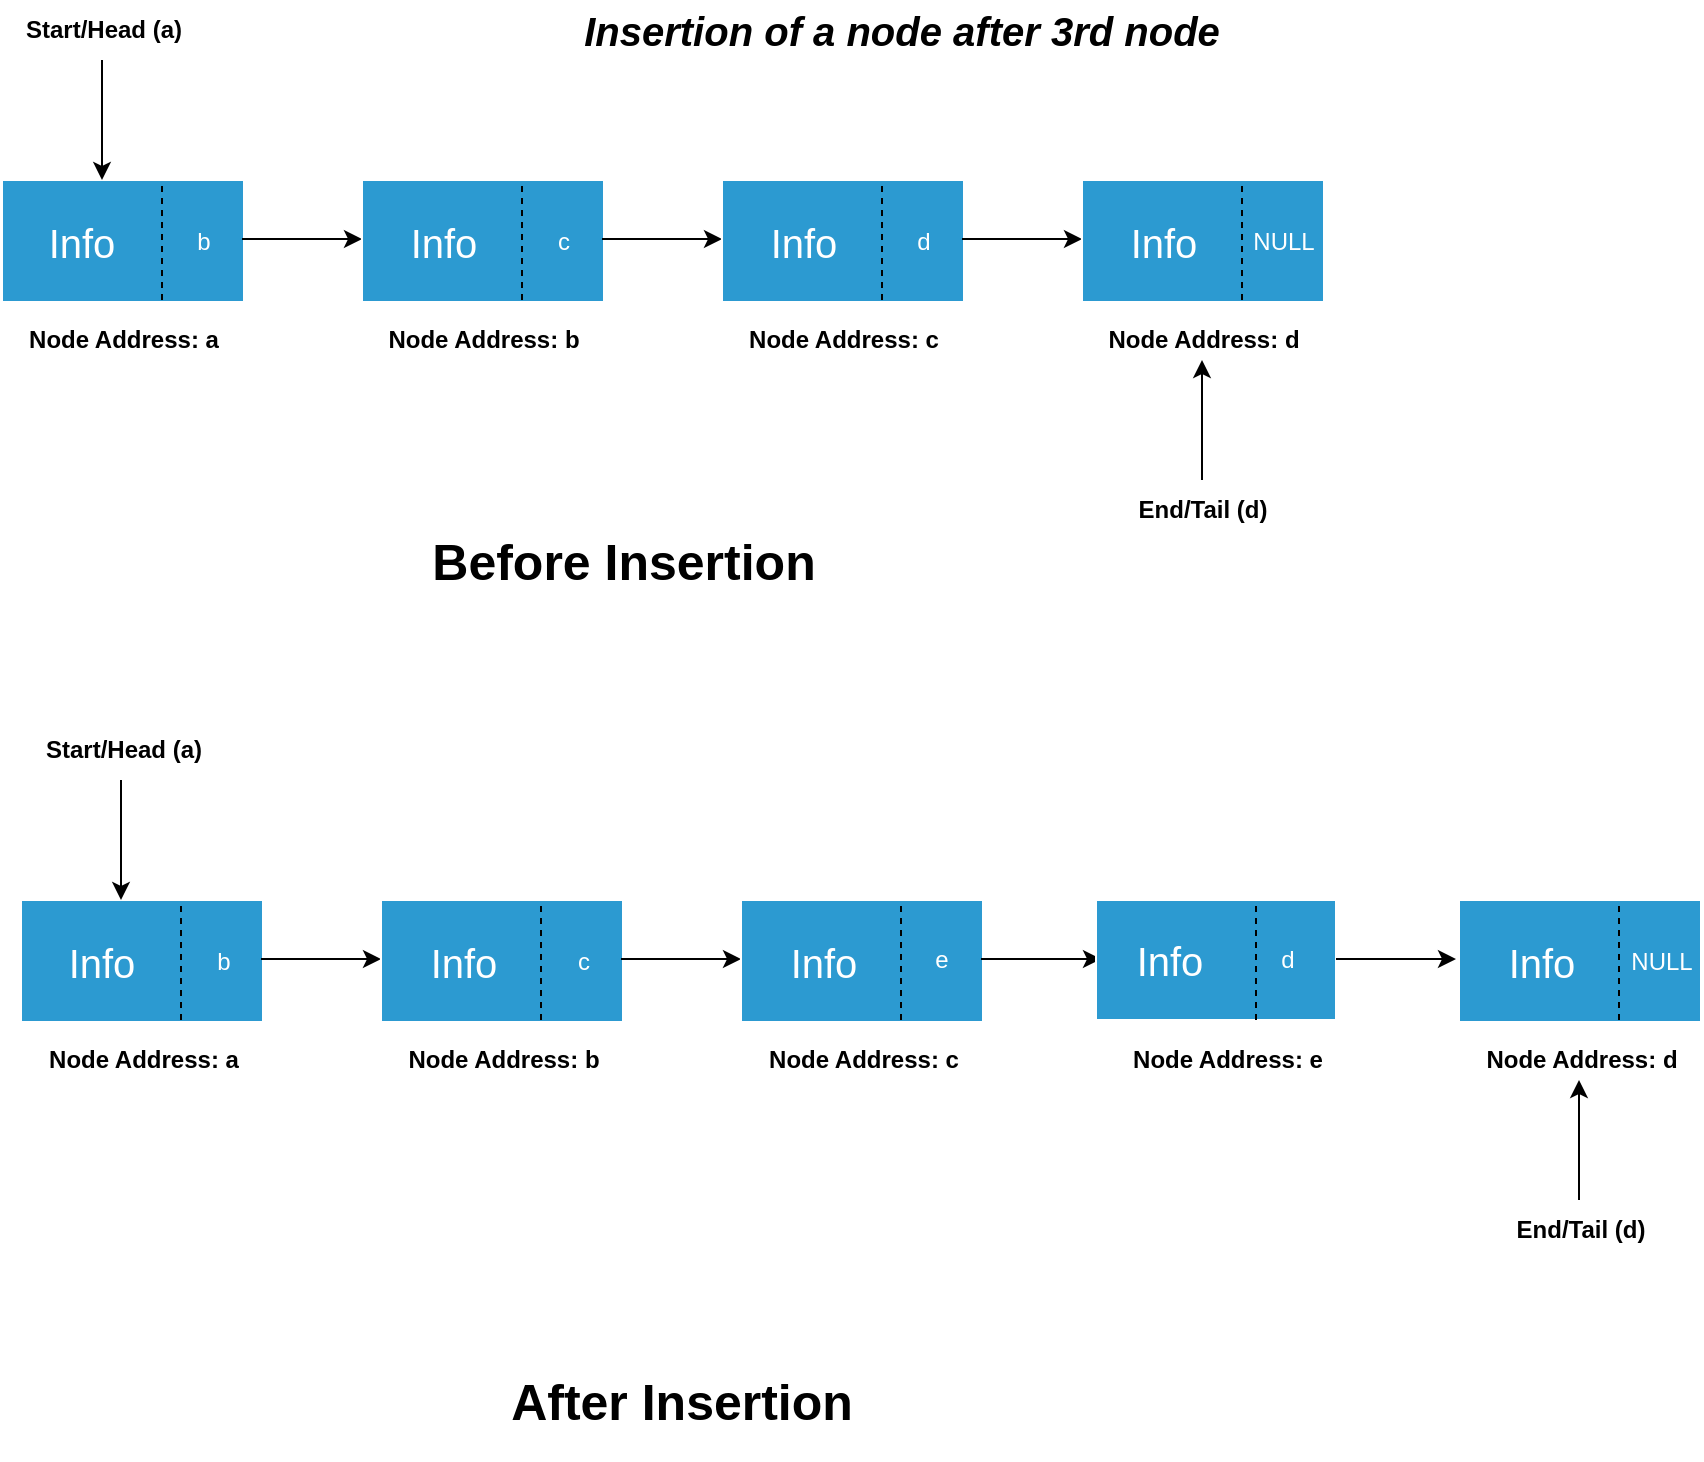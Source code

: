 <mxfile version="10.8.2"><diagram id="g8YkBZOKxTIBuJM_3t6r" name="Page-1"><mxGraphModel dx="840" dy="464" grid="1" gridSize="10" guides="1" tooltips="1" connect="1" arrows="1" fold="1" page="1" pageScale="1" pageWidth="1169" pageHeight="827" math="0" shadow="0"><root><mxCell id="0"/><mxCell id="1" parent="0"/><mxCell id="1QcX2ImDqXxIAtqHWWny-1" value="" style="rounded=0;whiteSpace=wrap;html=1;fillColor=#2C9AD1;strokeColor=#FFFFFF;" vertex="1" parent="1"><mxGeometry x="20" y="90" width="121" height="61" as="geometry"/></mxCell><mxCell id="1QcX2ImDqXxIAtqHWWny-2" value="" style="endArrow=classic;html=1;" edge="1" parent="1"><mxGeometry width="50" height="50" relative="1" as="geometry"><mxPoint x="140" y="119.5" as="sourcePoint"/><mxPoint x="200" y="119.5" as="targetPoint"/><Array as="points"/></mxGeometry></mxCell><mxCell id="1QcX2ImDqXxIAtqHWWny-3" value="" style="endArrow=none;dashed=1;html=1;" edge="1" parent="1"><mxGeometry width="50" height="50" relative="1" as="geometry"><mxPoint x="100" y="150" as="sourcePoint"/><mxPoint x="100" y="90" as="targetPoint"/></mxGeometry></mxCell><mxCell id="1QcX2ImDqXxIAtqHWWny-4" value="" style="rounded=0;whiteSpace=wrap;html=1;fillColor=#2C9AD1;strokeColor=#FFFFFF;" vertex="1" parent="1"><mxGeometry x="200" y="90" width="121" height="61" as="geometry"/></mxCell><mxCell id="1QcX2ImDqXxIAtqHWWny-5" value="" style="endArrow=classic;html=1;" edge="1" parent="1"><mxGeometry width="50" height="50" relative="1" as="geometry"><mxPoint x="320" y="119.5" as="sourcePoint"/><mxPoint x="380" y="119.5" as="targetPoint"/><Array as="points"/></mxGeometry></mxCell><mxCell id="1QcX2ImDqXxIAtqHWWny-6" value="" style="endArrow=none;dashed=1;html=1;" edge="1" parent="1"><mxGeometry width="50" height="50" relative="1" as="geometry"><mxPoint x="280" y="150" as="sourcePoint"/><mxPoint x="280" y="90" as="targetPoint"/></mxGeometry></mxCell><mxCell id="1QcX2ImDqXxIAtqHWWny-7" value="" style="rounded=0;whiteSpace=wrap;html=1;fillColor=#2C9AD1;strokeColor=#FFFFFF;" vertex="1" parent="1"><mxGeometry x="380" y="90" width="121" height="61" as="geometry"/></mxCell><mxCell id="1QcX2ImDqXxIAtqHWWny-8" value="" style="endArrow=classic;html=1;" edge="1" parent="1"><mxGeometry width="50" height="50" relative="1" as="geometry"><mxPoint x="500" y="119.5" as="sourcePoint"/><mxPoint x="560" y="119.5" as="targetPoint"/><Array as="points"/></mxGeometry></mxCell><mxCell id="1QcX2ImDqXxIAtqHWWny-9" value="" style="endArrow=none;dashed=1;html=1;" edge="1" parent="1"><mxGeometry width="50" height="50" relative="1" as="geometry"><mxPoint x="460" y="150" as="sourcePoint"/><mxPoint x="460" y="90" as="targetPoint"/></mxGeometry></mxCell><mxCell id="1QcX2ImDqXxIAtqHWWny-10" value="" style="rounded=0;whiteSpace=wrap;html=1;fillColor=#2C9AD1;strokeColor=#FFFFFF;" vertex="1" parent="1"><mxGeometry x="560" y="90" width="121" height="61" as="geometry"/></mxCell><mxCell id="1QcX2ImDqXxIAtqHWWny-11" value="" style="endArrow=none;dashed=1;html=1;" edge="1" parent="1"><mxGeometry width="50" height="50" relative="1" as="geometry"><mxPoint x="640" y="150" as="sourcePoint"/><mxPoint x="640" y="90" as="targetPoint"/></mxGeometry></mxCell><mxCell id="1QcX2ImDqXxIAtqHWWny-12" value="" style="endArrow=classic;html=1;" edge="1" parent="1"><mxGeometry width="50" height="50" relative="1" as="geometry"><mxPoint x="70" y="30" as="sourcePoint"/><mxPoint x="70" y="90" as="targetPoint"/></mxGeometry></mxCell><mxCell id="1QcX2ImDqXxIAtqHWWny-13" value="Start/Head (a)" style="text;html=1;strokeColor=none;fillColor=none;align=center;verticalAlign=middle;whiteSpace=wrap;rounded=0;fontStyle=1" vertex="1" parent="1"><mxGeometry x="21" width="100" height="30" as="geometry"/></mxCell><mxCell id="1QcX2ImDqXxIAtqHWWny-14" value="&lt;b&gt;End/Tail (d)&lt;/b&gt;" style="text;html=1;strokeColor=none;fillColor=none;align=center;verticalAlign=middle;whiteSpace=wrap;rounded=0;" vertex="1" parent="1"><mxGeometry x="578" y="240" width="85" height="30" as="geometry"/></mxCell><mxCell id="1QcX2ImDqXxIAtqHWWny-15" value="NULL" style="text;html=1;strokeColor=none;fillColor=none;align=center;verticalAlign=middle;whiteSpace=wrap;rounded=0;fontColor=#FFFFFF;" vertex="1" parent="1"><mxGeometry x="641" y="111" width="40" height="20" as="geometry"/></mxCell><object label="Node Address: a" id="1QcX2ImDqXxIAtqHWWny-16"><mxCell style="text;html=1;strokeColor=none;fillColor=none;align=center;verticalAlign=middle;whiteSpace=wrap;rounded=0;fontStyle=1" vertex="1" parent="1"><mxGeometry x="26" y="160" width="110" height="20" as="geometry"/></mxCell></object><object label="Node Address: b" id="1QcX2ImDqXxIAtqHWWny-17"><mxCell style="text;html=1;strokeColor=none;fillColor=none;align=center;verticalAlign=middle;whiteSpace=wrap;rounded=0;fontStyle=1" vertex="1" parent="1"><mxGeometry x="206" y="160" width="110" height="20" as="geometry"/></mxCell></object><object label="Node Address: c" id="1QcX2ImDqXxIAtqHWWny-18"><mxCell style="text;html=1;strokeColor=none;fillColor=none;align=center;verticalAlign=middle;whiteSpace=wrap;rounded=0;fontStyle=1" vertex="1" parent="1"><mxGeometry x="386" y="160" width="110" height="20" as="geometry"/></mxCell></object><object label="Node Address: d" id="1QcX2ImDqXxIAtqHWWny-19"><mxCell style="text;html=1;strokeColor=none;fillColor=none;align=center;verticalAlign=middle;whiteSpace=wrap;rounded=0;fontStyle=1" vertex="1" parent="1"><mxGeometry x="566" y="160" width="110" height="20" as="geometry"/></mxCell></object><mxCell id="1QcX2ImDqXxIAtqHWWny-20" value="" style="endArrow=classic;html=1;" edge="1" parent="1"><mxGeometry width="50" height="50" relative="1" as="geometry"><mxPoint x="620" y="240" as="sourcePoint"/><mxPoint x="620" y="180" as="targetPoint"/></mxGeometry></mxCell><mxCell id="1QcX2ImDqXxIAtqHWWny-21" value="b" style="text;html=1;strokeColor=none;fillColor=none;align=center;verticalAlign=middle;whiteSpace=wrap;rounded=0;fontColor=#FFFFFF;" vertex="1" parent="1"><mxGeometry x="101" y="110.5" width="40" height="20" as="geometry"/></mxCell><mxCell id="1QcX2ImDqXxIAtqHWWny-22" value="c" style="text;html=1;strokeColor=none;fillColor=none;align=center;verticalAlign=middle;whiteSpace=wrap;rounded=0;fontColor=#FFFFFF;" vertex="1" parent="1"><mxGeometry x="281" y="110.5" width="40" height="20" as="geometry"/></mxCell><mxCell id="1QcX2ImDqXxIAtqHWWny-23" value="d" style="text;html=1;strokeColor=none;fillColor=none;align=center;verticalAlign=middle;whiteSpace=wrap;rounded=0;fontColor=#FFFFFF;" vertex="1" parent="1"><mxGeometry x="461" y="110.5" width="40" height="20" as="geometry"/></mxCell><mxCell id="1QcX2ImDqXxIAtqHWWny-24" value="Info" style="text;html=1;strokeColor=none;fillColor=none;align=center;verticalAlign=middle;whiteSpace=wrap;rounded=0;fontSize=20;fontColor=#FFFFFF;" vertex="1" parent="1"><mxGeometry x="40" y="110.5" width="40" height="20" as="geometry"/></mxCell><mxCell id="1QcX2ImDqXxIAtqHWWny-25" value="Info" style="text;html=1;strokeColor=none;fillColor=none;align=center;verticalAlign=middle;whiteSpace=wrap;rounded=0;fontSize=20;fontColor=#FFFFFF;" vertex="1" parent="1"><mxGeometry x="221" y="111" width="40" height="20" as="geometry"/></mxCell><mxCell id="1QcX2ImDqXxIAtqHWWny-26" value="Info" style="text;html=1;strokeColor=none;fillColor=none;align=center;verticalAlign=middle;whiteSpace=wrap;rounded=0;fontSize=20;fontColor=#FFFFFF;" vertex="1" parent="1"><mxGeometry x="401" y="111" width="40" height="20" as="geometry"/></mxCell><mxCell id="1QcX2ImDqXxIAtqHWWny-27" value="Info" style="text;html=1;strokeColor=none;fillColor=none;align=center;verticalAlign=middle;whiteSpace=wrap;rounded=0;fontSize=20;fontColor=#FFFFFF;" vertex="1" parent="1"><mxGeometry x="581" y="111" width="40" height="20" as="geometry"/></mxCell><mxCell id="1QcX2ImDqXxIAtqHWWny-28" value="" style="rounded=0;whiteSpace=wrap;html=1;fillColor=#2C9AD1;strokeColor=#FFFFFF;" vertex="1" parent="1"><mxGeometry x="29.5" y="450" width="121" height="61" as="geometry"/></mxCell><mxCell id="1QcX2ImDqXxIAtqHWWny-29" value="" style="endArrow=classic;html=1;" edge="1" parent="1"><mxGeometry width="50" height="50" relative="1" as="geometry"><mxPoint x="149.5" y="479.5" as="sourcePoint"/><mxPoint x="209.5" y="479.5" as="targetPoint"/><Array as="points"/></mxGeometry></mxCell><mxCell id="1QcX2ImDqXxIAtqHWWny-30" value="" style="endArrow=none;dashed=1;html=1;" edge="1" parent="1"><mxGeometry width="50" height="50" relative="1" as="geometry"><mxPoint x="109.5" y="510" as="sourcePoint"/><mxPoint x="109.5" y="450" as="targetPoint"/></mxGeometry></mxCell><mxCell id="1QcX2ImDqXxIAtqHWWny-31" value="" style="rounded=0;whiteSpace=wrap;html=1;fillColor=#2C9AD1;strokeColor=#FFFFFF;" vertex="1" parent="1"><mxGeometry x="209.5" y="450" width="121" height="61" as="geometry"/></mxCell><mxCell id="1QcX2ImDqXxIAtqHWWny-32" value="" style="endArrow=classic;html=1;" edge="1" parent="1"><mxGeometry width="50" height="50" relative="1" as="geometry"><mxPoint x="329.5" y="479.5" as="sourcePoint"/><mxPoint x="389.5" y="479.5" as="targetPoint"/><Array as="points"/></mxGeometry></mxCell><mxCell id="1QcX2ImDqXxIAtqHWWny-33" value="" style="endArrow=none;dashed=1;html=1;" edge="1" parent="1"><mxGeometry width="50" height="50" relative="1" as="geometry"><mxPoint x="289.5" y="510" as="sourcePoint"/><mxPoint x="289.5" y="450" as="targetPoint"/></mxGeometry></mxCell><mxCell id="1QcX2ImDqXxIAtqHWWny-34" value="" style="rounded=0;whiteSpace=wrap;html=1;fillColor=#2C9AD1;strokeColor=#FFFFFF;" vertex="1" parent="1"><mxGeometry x="389.5" y="450" width="121" height="61" as="geometry"/></mxCell><mxCell id="1QcX2ImDqXxIAtqHWWny-35" value="" style="endArrow=classic;html=1;" edge="1" parent="1"><mxGeometry width="50" height="50" relative="1" as="geometry"><mxPoint x="509.5" y="479.5" as="sourcePoint"/><mxPoint x="569.5" y="479.5" as="targetPoint"/><Array as="points"/></mxGeometry></mxCell><mxCell id="1QcX2ImDqXxIAtqHWWny-36" value="" style="endArrow=none;dashed=1;html=1;" edge="1" parent="1"><mxGeometry width="50" height="50" relative="1" as="geometry"><mxPoint x="469.5" y="510" as="sourcePoint"/><mxPoint x="469.5" y="450" as="targetPoint"/></mxGeometry></mxCell><mxCell id="1QcX2ImDqXxIAtqHWWny-37" value="" style="rounded=0;whiteSpace=wrap;html=1;fillColor=#2C9AD1;strokeColor=#FFFFFF;" vertex="1" parent="1"><mxGeometry x="748.5" y="450" width="121" height="61" as="geometry"/></mxCell><mxCell id="1QcX2ImDqXxIAtqHWWny-38" value="" style="endArrow=none;dashed=1;html=1;" edge="1" parent="1"><mxGeometry width="50" height="50" relative="1" as="geometry"><mxPoint x="828.5" y="510" as="sourcePoint"/><mxPoint x="828.5" y="450" as="targetPoint"/></mxGeometry></mxCell><mxCell id="1QcX2ImDqXxIAtqHWWny-39" value="" style="endArrow=classic;html=1;" edge="1" parent="1"><mxGeometry width="50" height="50" relative="1" as="geometry"><mxPoint x="79.5" y="390" as="sourcePoint"/><mxPoint x="79.5" y="450" as="targetPoint"/></mxGeometry></mxCell><mxCell id="1QcX2ImDqXxIAtqHWWny-40" value="Start/Head (a)" style="text;html=1;strokeColor=none;fillColor=none;align=center;verticalAlign=middle;whiteSpace=wrap;rounded=0;fontStyle=1" vertex="1" parent="1"><mxGeometry x="30.5" y="360" width="100" height="30" as="geometry"/></mxCell><mxCell id="1QcX2ImDqXxIAtqHWWny-41" value="&lt;b&gt;End/Tail (d)&lt;/b&gt;" style="text;html=1;strokeColor=none;fillColor=none;align=center;verticalAlign=middle;whiteSpace=wrap;rounded=0;" vertex="1" parent="1"><mxGeometry x="766.5" y="600" width="85" height="30" as="geometry"/></mxCell><mxCell id="1QcX2ImDqXxIAtqHWWny-42" value="NULL" style="text;html=1;strokeColor=none;fillColor=none;align=center;verticalAlign=middle;whiteSpace=wrap;rounded=0;fontColor=#FFFFFF;" vertex="1" parent="1"><mxGeometry x="829.5" y="471" width="40" height="20" as="geometry"/></mxCell><object label="Node Address: a" id="1QcX2ImDqXxIAtqHWWny-43"><mxCell style="text;html=1;strokeColor=none;fillColor=none;align=center;verticalAlign=middle;whiteSpace=wrap;rounded=0;fontStyle=1" vertex="1" parent="1"><mxGeometry x="35.5" y="520" width="110" height="20" as="geometry"/></mxCell></object><object label="Node Address: b" id="1QcX2ImDqXxIAtqHWWny-44"><mxCell style="text;html=1;strokeColor=none;fillColor=none;align=center;verticalAlign=middle;whiteSpace=wrap;rounded=0;fontStyle=1" vertex="1" parent="1"><mxGeometry x="215.5" y="520" width="110" height="20" as="geometry"/></mxCell></object><object label="Node Address: c" id="1QcX2ImDqXxIAtqHWWny-45"><mxCell style="text;html=1;strokeColor=none;fillColor=none;align=center;verticalAlign=middle;whiteSpace=wrap;rounded=0;fontStyle=1" vertex="1" parent="1"><mxGeometry x="395.5" y="520" width="110" height="20" as="geometry"/></mxCell></object><object label="Node Address: d" id="1QcX2ImDqXxIAtqHWWny-46"><mxCell style="text;html=1;strokeColor=none;fillColor=none;align=center;verticalAlign=middle;whiteSpace=wrap;rounded=0;fontStyle=1" vertex="1" parent="1"><mxGeometry x="754.5" y="520" width="110" height="20" as="geometry"/></mxCell></object><mxCell id="1QcX2ImDqXxIAtqHWWny-47" value="" style="endArrow=classic;html=1;" edge="1" parent="1"><mxGeometry width="50" height="50" relative="1" as="geometry"><mxPoint x="808.5" y="600" as="sourcePoint"/><mxPoint x="808.5" y="540" as="targetPoint"/></mxGeometry></mxCell><mxCell id="1QcX2ImDqXxIAtqHWWny-48" value="b" style="text;html=1;strokeColor=none;fillColor=none;align=center;verticalAlign=middle;whiteSpace=wrap;rounded=0;fontColor=#FFFFFF;" vertex="1" parent="1"><mxGeometry x="110.5" y="470.5" width="40" height="20" as="geometry"/></mxCell><mxCell id="1QcX2ImDqXxIAtqHWWny-49" value="c" style="text;html=1;strokeColor=none;fillColor=none;align=center;verticalAlign=middle;whiteSpace=wrap;rounded=0;fontColor=#FFFFFF;" vertex="1" parent="1"><mxGeometry x="290.5" y="470.5" width="40" height="20" as="geometry"/></mxCell><mxCell id="1QcX2ImDqXxIAtqHWWny-51" value="Info" style="text;html=1;strokeColor=none;fillColor=none;align=center;verticalAlign=middle;whiteSpace=wrap;rounded=0;fontSize=20;fontColor=#FFFFFF;" vertex="1" parent="1"><mxGeometry x="49.5" y="470.5" width="40" height="20" as="geometry"/></mxCell><mxCell id="1QcX2ImDqXxIAtqHWWny-52" value="Info" style="text;html=1;strokeColor=none;fillColor=none;align=center;verticalAlign=middle;whiteSpace=wrap;rounded=0;fontSize=20;fontColor=#FFFFFF;" vertex="1" parent="1"><mxGeometry x="230.5" y="471" width="40" height="20" as="geometry"/></mxCell><mxCell id="1QcX2ImDqXxIAtqHWWny-53" value="Info" style="text;html=1;strokeColor=none;fillColor=none;align=center;verticalAlign=middle;whiteSpace=wrap;rounded=0;fontSize=20;fontColor=#FFFFFF;" vertex="1" parent="1"><mxGeometry x="410.5" y="471" width="40" height="20" as="geometry"/></mxCell><mxCell id="1QcX2ImDqXxIAtqHWWny-54" value="Info" style="text;html=1;strokeColor=none;fillColor=none;align=center;verticalAlign=middle;whiteSpace=wrap;rounded=0;fontSize=20;fontColor=#FFFFFF;" vertex="1" parent="1"><mxGeometry x="769.5" y="471" width="40" height="20" as="geometry"/></mxCell><mxCell id="1QcX2ImDqXxIAtqHWWny-55" value="Before Insertion" style="text;html=1;strokeColor=none;fillColor=none;align=center;verticalAlign=middle;whiteSpace=wrap;rounded=0;fontSize=25;fontStyle=1" vertex="1" parent="1"><mxGeometry x="221" y="250" width="220" height="60" as="geometry"/></mxCell><mxCell id="1QcX2ImDqXxIAtqHWWny-56" value="After Insertion" style="text;html=1;strokeColor=none;fillColor=none;align=center;verticalAlign=middle;whiteSpace=wrap;rounded=0;fontSize=25;fontStyle=1" vertex="1" parent="1"><mxGeometry x="250" y="670" width="220" height="60" as="geometry"/></mxCell><mxCell id="1QcX2ImDqXxIAtqHWWny-57" value="" style="rounded=0;whiteSpace=wrap;html=1;fillColor=#2C9AD1;strokeColor=#FFFFFF;" vertex="1" parent="1"><mxGeometry x="567" y="450" width="120" height="60" as="geometry"/></mxCell><mxCell id="1QcX2ImDqXxIAtqHWWny-58" value="" style="endArrow=classic;html=1;" edge="1" parent="1"><mxGeometry width="50" height="50" relative="1" as="geometry"><mxPoint x="687" y="479.5" as="sourcePoint"/><mxPoint x="747" y="479.5" as="targetPoint"/><Array as="points"/></mxGeometry></mxCell><mxCell id="1QcX2ImDqXxIAtqHWWny-59" value="" style="endArrow=none;dashed=1;html=1;" edge="1" parent="1"><mxGeometry width="50" height="50" relative="1" as="geometry"><mxPoint x="647" y="510" as="sourcePoint"/><mxPoint x="647" y="450" as="targetPoint"/></mxGeometry></mxCell><mxCell id="1QcX2ImDqXxIAtqHWWny-60" value="Info" style="text;html=1;strokeColor=none;fillColor=none;align=center;verticalAlign=middle;whiteSpace=wrap;rounded=0;fontSize=20;fontColor=#FFFFFF;" vertex="1" parent="1"><mxGeometry x="584" y="470" width="40" height="20" as="geometry"/></mxCell><mxCell id="1QcX2ImDqXxIAtqHWWny-50" value="d" style="text;html=1;strokeColor=none;fillColor=none;align=center;verticalAlign=middle;whiteSpace=wrap;rounded=0;fontColor=#FFFFFF;" vertex="1" parent="1"><mxGeometry x="643" y="470" width="40" height="20" as="geometry"/></mxCell><mxCell id="1QcX2ImDqXxIAtqHWWny-61" value="e" style="text;html=1;strokeColor=none;fillColor=none;align=center;verticalAlign=middle;whiteSpace=wrap;rounded=0;fontColor=#FFFFFF;" vertex="1" parent="1"><mxGeometry x="470" y="470" width="40" height="20" as="geometry"/></mxCell><object label="Node Address: e" id="1QcX2ImDqXxIAtqHWWny-62"><mxCell style="text;html=1;strokeColor=none;fillColor=none;align=center;verticalAlign=middle;whiteSpace=wrap;rounded=0;fontStyle=1;fontColor=#000000;" vertex="1" parent="1"><mxGeometry x="578" y="520" width="110" height="20" as="geometry"/></mxCell></object><mxCell id="1QcX2ImDqXxIAtqHWWny-63" value="Insertion of a node after 3rd node" style="text;html=1;strokeColor=none;fillColor=none;align=center;verticalAlign=middle;whiteSpace=wrap;rounded=0;fontColor=#000000;fontSize=20;fontStyle=3" vertex="1" parent="1"><mxGeometry x="184.5" width="570" height="30" as="geometry"/></mxCell></root></mxGraphModel></diagram></mxfile>